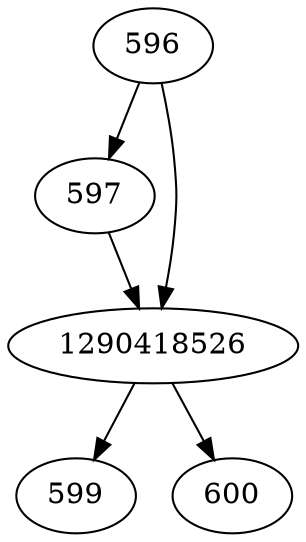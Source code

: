strict digraph  {
596;
597;
599;
600;
1290418526;
596 -> 597;
596 -> 1290418526;
597 -> 1290418526;
1290418526 -> 599;
1290418526 -> 600;
}
